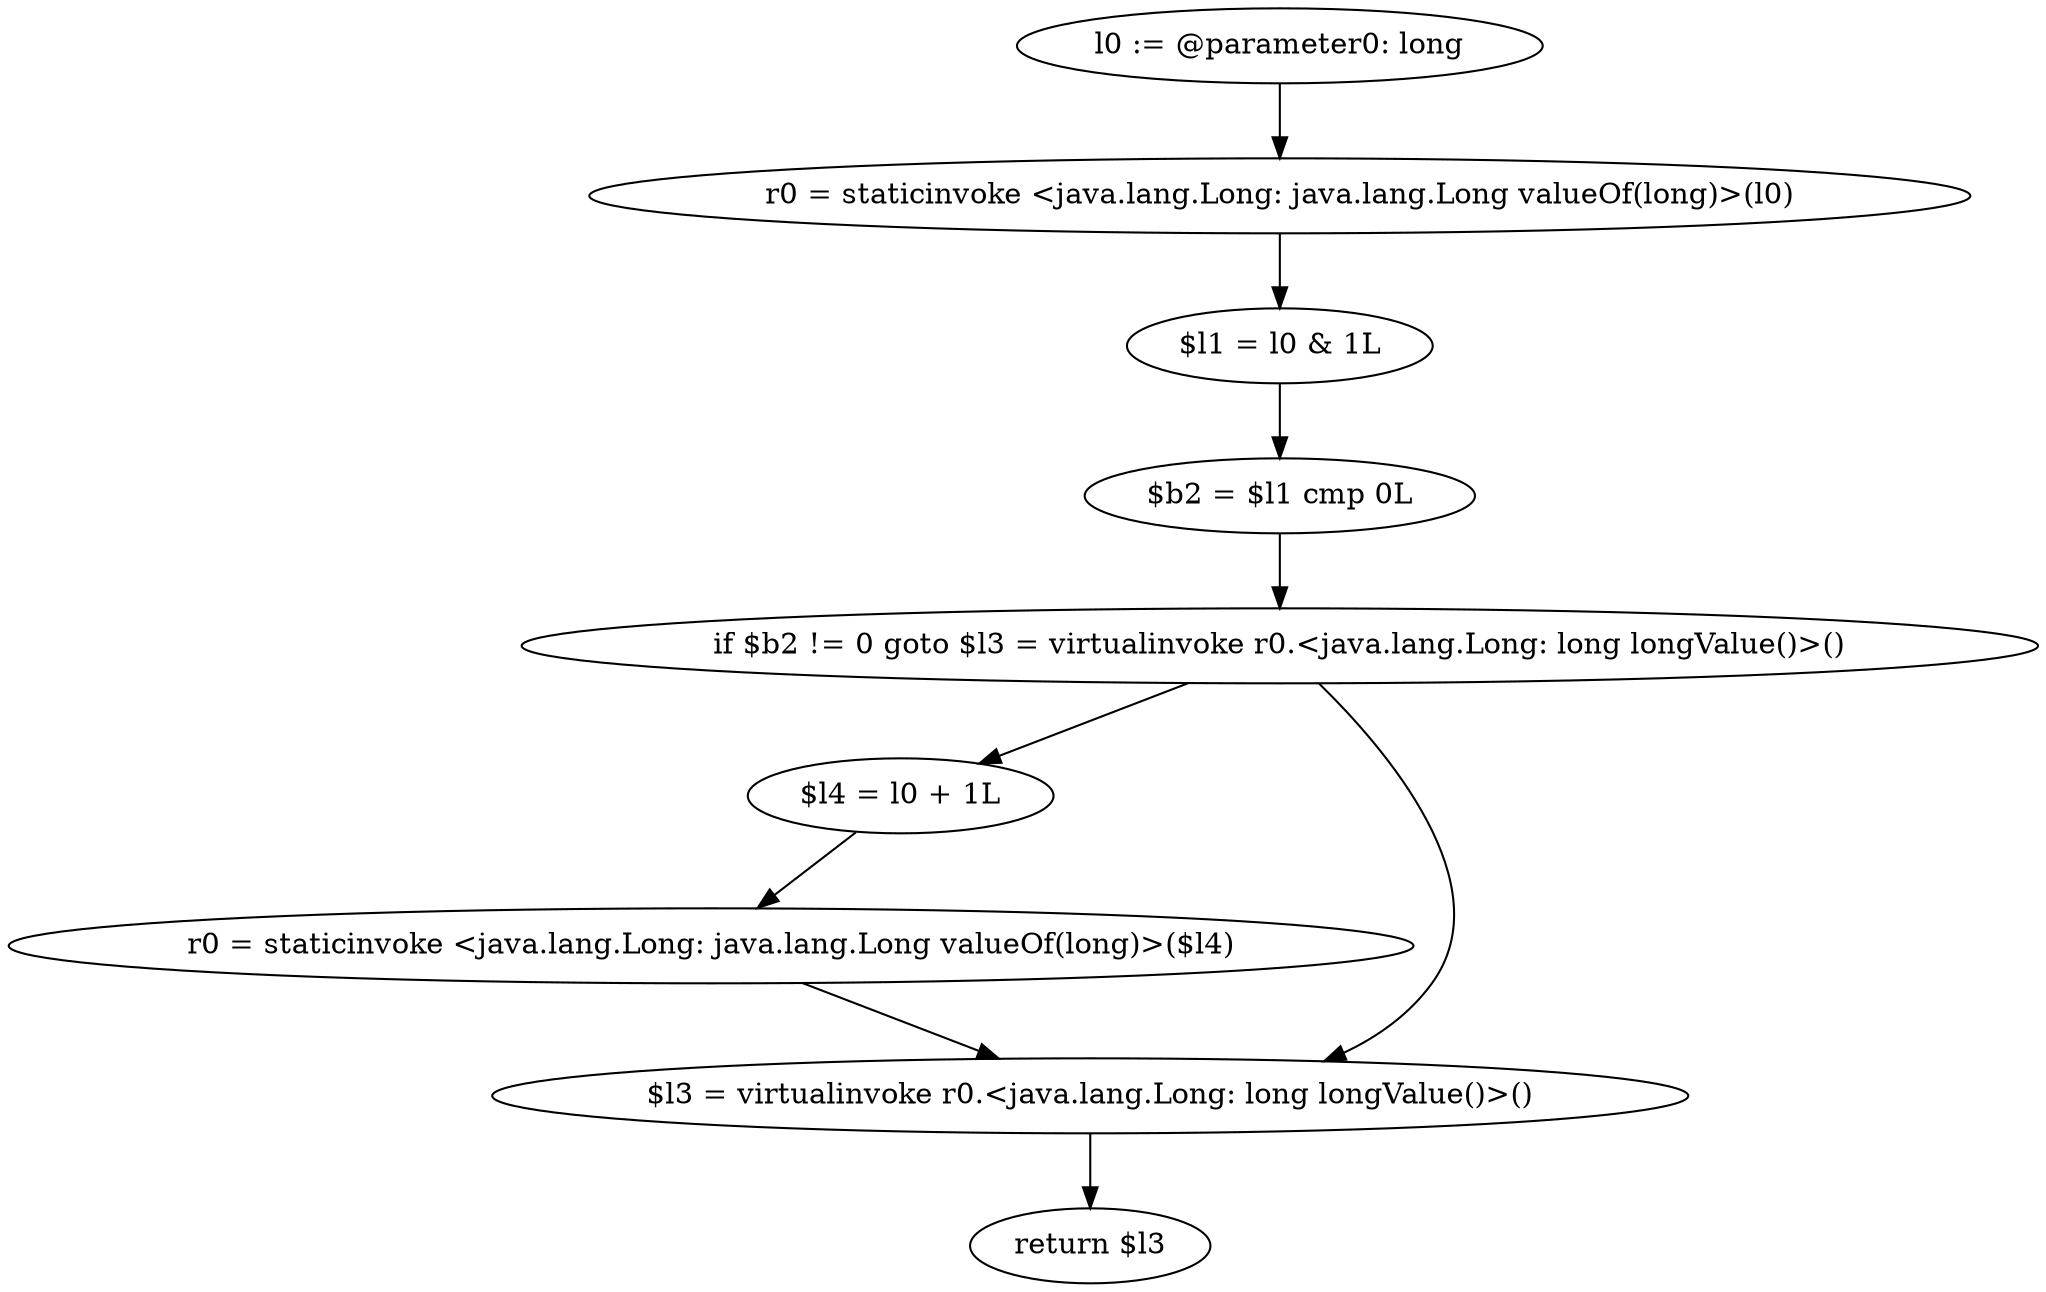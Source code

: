digraph "unitGraph" {
    "l0 := @parameter0: long"
    "r0 = staticinvoke <java.lang.Long: java.lang.Long valueOf(long)>(l0)"
    "$l1 = l0 & 1L"
    "$b2 = $l1 cmp 0L"
    "if $b2 != 0 goto $l3 = virtualinvoke r0.<java.lang.Long: long longValue()>()"
    "$l4 = l0 + 1L"
    "r0 = staticinvoke <java.lang.Long: java.lang.Long valueOf(long)>($l4)"
    "$l3 = virtualinvoke r0.<java.lang.Long: long longValue()>()"
    "return $l3"
    "l0 := @parameter0: long"->"r0 = staticinvoke <java.lang.Long: java.lang.Long valueOf(long)>(l0)";
    "r0 = staticinvoke <java.lang.Long: java.lang.Long valueOf(long)>(l0)"->"$l1 = l0 & 1L";
    "$l1 = l0 & 1L"->"$b2 = $l1 cmp 0L";
    "$b2 = $l1 cmp 0L"->"if $b2 != 0 goto $l3 = virtualinvoke r0.<java.lang.Long: long longValue()>()";
    "if $b2 != 0 goto $l3 = virtualinvoke r0.<java.lang.Long: long longValue()>()"->"$l4 = l0 + 1L";
    "if $b2 != 0 goto $l3 = virtualinvoke r0.<java.lang.Long: long longValue()>()"->"$l3 = virtualinvoke r0.<java.lang.Long: long longValue()>()";
    "$l4 = l0 + 1L"->"r0 = staticinvoke <java.lang.Long: java.lang.Long valueOf(long)>($l4)";
    "r0 = staticinvoke <java.lang.Long: java.lang.Long valueOf(long)>($l4)"->"$l3 = virtualinvoke r0.<java.lang.Long: long longValue()>()";
    "$l3 = virtualinvoke r0.<java.lang.Long: long longValue()>()"->"return $l3";
}
